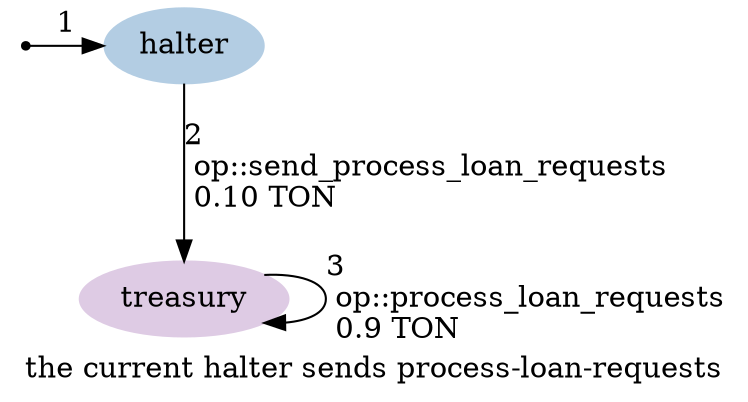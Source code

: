 digraph {
    label="the current halter sends process-loan-requests"
    node [ colorscheme=pastel19 style=filled ]

    /* Entities */
    external [ shape=point ]
    halter [ color=2 ]
    treasury [ color=4 ]

    /* Relationships */
    external -> halter [ label="1" ]
    halter -> treasury [ label="2\l op::send_process_loan_requests\l 0.10 TON\l" ]
    treasury -> treasury [ label="3\l op::process_loan_requests\l 0.9 TON\l" ]

    /* Ranks */
    { rank=min external halter }
    { rank=max treasury }
}
